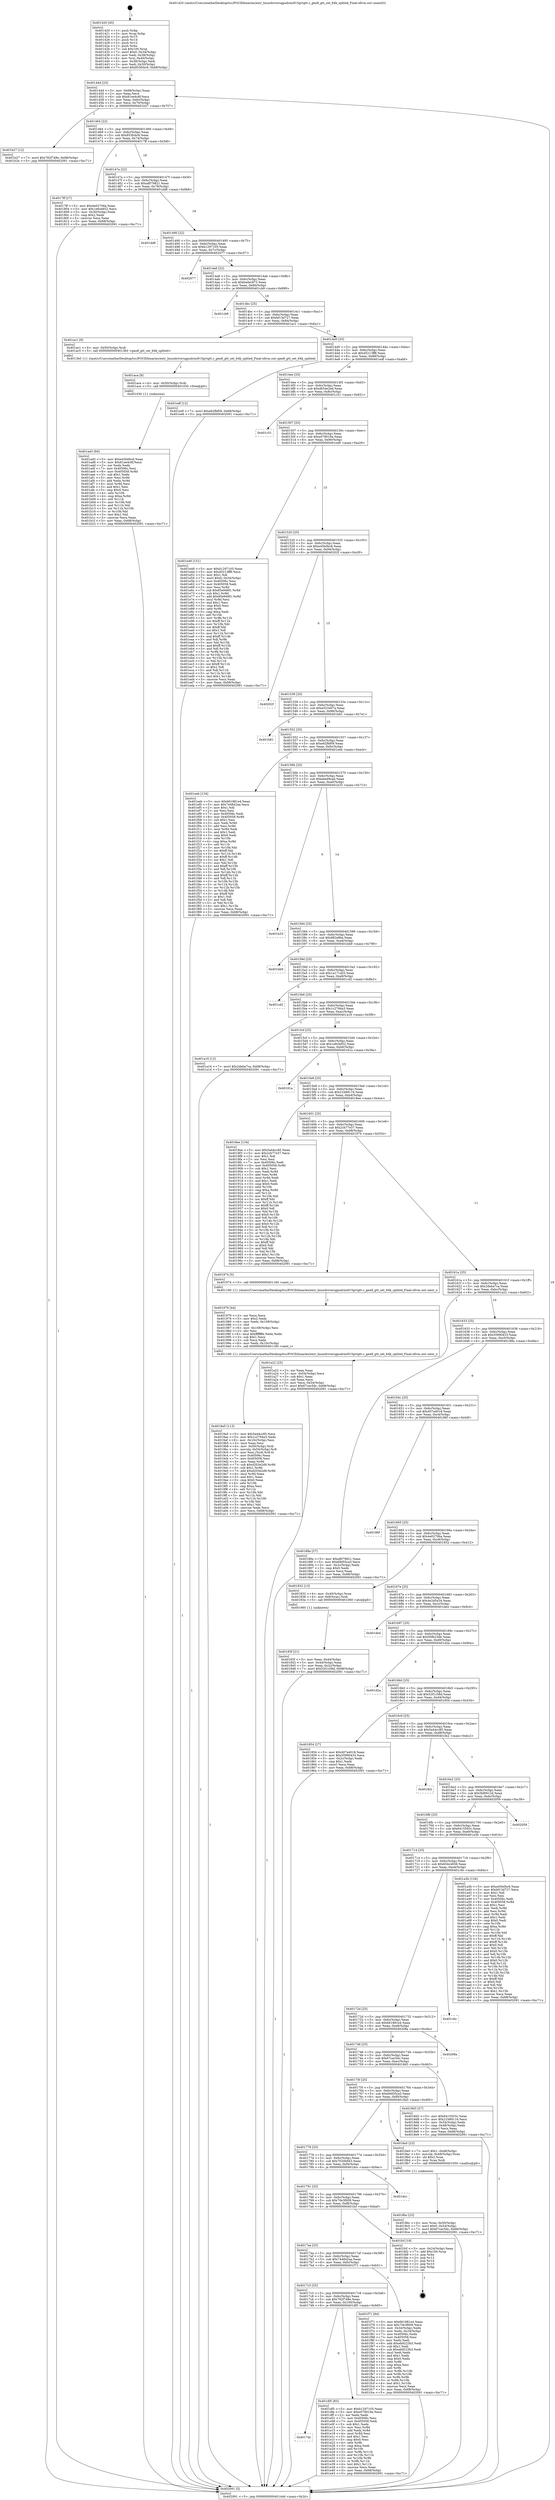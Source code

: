 digraph "0x401420" {
  label = "0x401420 (/mnt/c/Users/mathe/Desktop/tcc/POCII/binaries/extr_linuxdriversgpudrmi915gvtgtt.c_gen8_gtt_set_64k_splited_Final-ollvm.out::main(0))"
  labelloc = "t"
  node[shape=record]

  Entry [label="",width=0.3,height=0.3,shape=circle,fillcolor=black,style=filled]
  "0x40144d" [label="{
     0x40144d [23]\l
     | [instrs]\l
     &nbsp;&nbsp;0x40144d \<+3\>: mov -0x68(%rbp),%eax\l
     &nbsp;&nbsp;0x401450 \<+2\>: mov %eax,%ecx\l
     &nbsp;&nbsp;0x401452 \<+6\>: sub $0x81ee4c6f,%ecx\l
     &nbsp;&nbsp;0x401458 \<+3\>: mov %eax,-0x6c(%rbp)\l
     &nbsp;&nbsp;0x40145b \<+3\>: mov %ecx,-0x70(%rbp)\l
     &nbsp;&nbsp;0x40145e \<+6\>: je 0000000000401b27 \<main+0x707\>\l
  }"]
  "0x401b27" [label="{
     0x401b27 [12]\l
     | [instrs]\l
     &nbsp;&nbsp;0x401b27 \<+7\>: movl $0x792f748e,-0x68(%rbp)\l
     &nbsp;&nbsp;0x401b2e \<+5\>: jmp 0000000000402091 \<main+0xc71\>\l
  }"]
  "0x401464" [label="{
     0x401464 [22]\l
     | [instrs]\l
     &nbsp;&nbsp;0x401464 \<+5\>: jmp 0000000000401469 \<main+0x49\>\l
     &nbsp;&nbsp;0x401469 \<+3\>: mov -0x6c(%rbp),%eax\l
     &nbsp;&nbsp;0x40146c \<+5\>: sub $0x853fcbc9,%eax\l
     &nbsp;&nbsp;0x401471 \<+3\>: mov %eax,-0x74(%rbp)\l
     &nbsp;&nbsp;0x401474 \<+6\>: je 00000000004017ff \<main+0x3df\>\l
  }"]
  Exit [label="",width=0.3,height=0.3,shape=circle,fillcolor=black,style=filled,peripheries=2]
  "0x4017ff" [label="{
     0x4017ff [27]\l
     | [instrs]\l
     &nbsp;&nbsp;0x4017ff \<+5\>: mov $0x4e02706a,%eax\l
     &nbsp;&nbsp;0x401804 \<+5\>: mov $0x1e6cb652,%ecx\l
     &nbsp;&nbsp;0x401809 \<+3\>: mov -0x30(%rbp),%edx\l
     &nbsp;&nbsp;0x40180c \<+3\>: cmp $0x2,%edx\l
     &nbsp;&nbsp;0x40180f \<+3\>: cmovne %ecx,%eax\l
     &nbsp;&nbsp;0x401812 \<+3\>: mov %eax,-0x68(%rbp)\l
     &nbsp;&nbsp;0x401815 \<+5\>: jmp 0000000000402091 \<main+0xc71\>\l
  }"]
  "0x40147a" [label="{
     0x40147a [22]\l
     | [instrs]\l
     &nbsp;&nbsp;0x40147a \<+5\>: jmp 000000000040147f \<main+0x5f\>\l
     &nbsp;&nbsp;0x40147f \<+3\>: mov -0x6c(%rbp),%eax\l
     &nbsp;&nbsp;0x401482 \<+5\>: sub $0xaf079821,%eax\l
     &nbsp;&nbsp;0x401487 \<+3\>: mov %eax,-0x78(%rbp)\l
     &nbsp;&nbsp;0x40148a \<+6\>: je 0000000000401dd8 \<main+0x9b8\>\l
  }"]
  "0x402091" [label="{
     0x402091 [5]\l
     | [instrs]\l
     &nbsp;&nbsp;0x402091 \<+5\>: jmp 000000000040144d \<main+0x2d\>\l
  }"]
  "0x401420" [label="{
     0x401420 [45]\l
     | [instrs]\l
     &nbsp;&nbsp;0x401420 \<+1\>: push %rbp\l
     &nbsp;&nbsp;0x401421 \<+3\>: mov %rsp,%rbp\l
     &nbsp;&nbsp;0x401424 \<+2\>: push %r15\l
     &nbsp;&nbsp;0x401426 \<+2\>: push %r14\l
     &nbsp;&nbsp;0x401428 \<+2\>: push %r12\l
     &nbsp;&nbsp;0x40142a \<+1\>: push %rbx\l
     &nbsp;&nbsp;0x40142b \<+7\>: sub $0x100,%rsp\l
     &nbsp;&nbsp;0x401432 \<+7\>: movl $0x0,-0x34(%rbp)\l
     &nbsp;&nbsp;0x401439 \<+3\>: mov %edi,-0x38(%rbp)\l
     &nbsp;&nbsp;0x40143c \<+4\>: mov %rsi,-0x40(%rbp)\l
     &nbsp;&nbsp;0x401440 \<+3\>: mov -0x38(%rbp),%edi\l
     &nbsp;&nbsp;0x401443 \<+3\>: mov %edi,-0x30(%rbp)\l
     &nbsp;&nbsp;0x401446 \<+7\>: movl $0x853fcbc9,-0x68(%rbp)\l
  }"]
  "0x4017dc" [label="{
     0x4017dc\l
  }", style=dashed]
  "0x401dd8" [label="{
     0x401dd8\l
  }", style=dashed]
  "0x401490" [label="{
     0x401490 [22]\l
     | [instrs]\l
     &nbsp;&nbsp;0x401490 \<+5\>: jmp 0000000000401495 \<main+0x75\>\l
     &nbsp;&nbsp;0x401495 \<+3\>: mov -0x6c(%rbp),%eax\l
     &nbsp;&nbsp;0x401498 \<+5\>: sub $0xb1297105,%eax\l
     &nbsp;&nbsp;0x40149d \<+3\>: mov %eax,-0x7c(%rbp)\l
     &nbsp;&nbsp;0x4014a0 \<+6\>: je 0000000000402077 \<main+0xc57\>\l
  }"]
  "0x401df5" [label="{
     0x401df5 [83]\l
     | [instrs]\l
     &nbsp;&nbsp;0x401df5 \<+5\>: mov $0xb1297105,%eax\l
     &nbsp;&nbsp;0x401dfa \<+5\>: mov $0xe078019a,%ecx\l
     &nbsp;&nbsp;0x401dff \<+2\>: xor %edx,%edx\l
     &nbsp;&nbsp;0x401e01 \<+7\>: mov 0x40506c,%esi\l
     &nbsp;&nbsp;0x401e08 \<+7\>: mov 0x405058,%edi\l
     &nbsp;&nbsp;0x401e0f \<+3\>: sub $0x1,%edx\l
     &nbsp;&nbsp;0x401e12 \<+3\>: mov %esi,%r8d\l
     &nbsp;&nbsp;0x401e15 \<+3\>: add %edx,%r8d\l
     &nbsp;&nbsp;0x401e18 \<+4\>: imul %r8d,%esi\l
     &nbsp;&nbsp;0x401e1c \<+3\>: and $0x1,%esi\l
     &nbsp;&nbsp;0x401e1f \<+3\>: cmp $0x0,%esi\l
     &nbsp;&nbsp;0x401e22 \<+4\>: sete %r9b\l
     &nbsp;&nbsp;0x401e26 \<+3\>: cmp $0xa,%edi\l
     &nbsp;&nbsp;0x401e29 \<+4\>: setl %r10b\l
     &nbsp;&nbsp;0x401e2d \<+3\>: mov %r9b,%r11b\l
     &nbsp;&nbsp;0x401e30 \<+3\>: and %r10b,%r11b\l
     &nbsp;&nbsp;0x401e33 \<+3\>: xor %r10b,%r9b\l
     &nbsp;&nbsp;0x401e36 \<+3\>: or %r9b,%r11b\l
     &nbsp;&nbsp;0x401e39 \<+4\>: test $0x1,%r11b\l
     &nbsp;&nbsp;0x401e3d \<+3\>: cmovne %ecx,%eax\l
     &nbsp;&nbsp;0x401e40 \<+3\>: mov %eax,-0x68(%rbp)\l
     &nbsp;&nbsp;0x401e43 \<+5\>: jmp 0000000000402091 \<main+0xc71\>\l
  }"]
  "0x402077" [label="{
     0x402077\l
  }", style=dashed]
  "0x4014a6" [label="{
     0x4014a6 [22]\l
     | [instrs]\l
     &nbsp;&nbsp;0x4014a6 \<+5\>: jmp 00000000004014ab \<main+0x8b\>\l
     &nbsp;&nbsp;0x4014ab \<+3\>: mov -0x6c(%rbp),%eax\l
     &nbsp;&nbsp;0x4014ae \<+5\>: sub $0xbedec873,%eax\l
     &nbsp;&nbsp;0x4014b3 \<+3\>: mov %eax,-0x80(%rbp)\l
     &nbsp;&nbsp;0x4014b6 \<+6\>: je 0000000000401cb9 \<main+0x899\>\l
  }"]
  "0x4017c3" [label="{
     0x4017c3 [25]\l
     | [instrs]\l
     &nbsp;&nbsp;0x4017c3 \<+5\>: jmp 00000000004017c8 \<main+0x3a8\>\l
     &nbsp;&nbsp;0x4017c8 \<+3\>: mov -0x6c(%rbp),%eax\l
     &nbsp;&nbsp;0x4017cb \<+5\>: sub $0x792f748e,%eax\l
     &nbsp;&nbsp;0x4017d0 \<+6\>: mov %eax,-0x100(%rbp)\l
     &nbsp;&nbsp;0x4017d6 \<+6\>: je 0000000000401df5 \<main+0x9d5\>\l
  }"]
  "0x401cb9" [label="{
     0x401cb9\l
  }", style=dashed]
  "0x4014bc" [label="{
     0x4014bc [25]\l
     | [instrs]\l
     &nbsp;&nbsp;0x4014bc \<+5\>: jmp 00000000004014c1 \<main+0xa1\>\l
     &nbsp;&nbsp;0x4014c1 \<+3\>: mov -0x6c(%rbp),%eax\l
     &nbsp;&nbsp;0x4014c4 \<+5\>: sub $0xbf13d727,%eax\l
     &nbsp;&nbsp;0x4014c9 \<+6\>: mov %eax,-0x84(%rbp)\l
     &nbsp;&nbsp;0x4014cf \<+6\>: je 0000000000401ac1 \<main+0x6a1\>\l
  }"]
  "0x401f71" [label="{
     0x401f71 [94]\l
     | [instrs]\l
     &nbsp;&nbsp;0x401f71 \<+5\>: mov $0x661881e4,%eax\l
     &nbsp;&nbsp;0x401f76 \<+5\>: mov $0x70e3f009,%ecx\l
     &nbsp;&nbsp;0x401f7b \<+3\>: mov -0x34(%rbp),%edx\l
     &nbsp;&nbsp;0x401f7e \<+3\>: mov %edx,-0x24(%rbp)\l
     &nbsp;&nbsp;0x401f81 \<+7\>: mov 0x40506c,%edx\l
     &nbsp;&nbsp;0x401f88 \<+7\>: mov 0x405058,%esi\l
     &nbsp;&nbsp;0x401f8f \<+2\>: mov %edx,%edi\l
     &nbsp;&nbsp;0x401f91 \<+6\>: add $0xeb9223b3,%edi\l
     &nbsp;&nbsp;0x401f97 \<+3\>: sub $0x1,%edi\l
     &nbsp;&nbsp;0x401f9a \<+6\>: sub $0xeb9223b3,%edi\l
     &nbsp;&nbsp;0x401fa0 \<+3\>: imul %edi,%edx\l
     &nbsp;&nbsp;0x401fa3 \<+3\>: and $0x1,%edx\l
     &nbsp;&nbsp;0x401fa6 \<+3\>: cmp $0x0,%edx\l
     &nbsp;&nbsp;0x401fa9 \<+4\>: sete %r8b\l
     &nbsp;&nbsp;0x401fad \<+3\>: cmp $0xa,%esi\l
     &nbsp;&nbsp;0x401fb0 \<+4\>: setl %r9b\l
     &nbsp;&nbsp;0x401fb4 \<+3\>: mov %r8b,%r10b\l
     &nbsp;&nbsp;0x401fb7 \<+3\>: and %r9b,%r10b\l
     &nbsp;&nbsp;0x401fba \<+3\>: xor %r9b,%r8b\l
     &nbsp;&nbsp;0x401fbd \<+3\>: or %r8b,%r10b\l
     &nbsp;&nbsp;0x401fc0 \<+4\>: test $0x1,%r10b\l
     &nbsp;&nbsp;0x401fc4 \<+3\>: cmovne %ecx,%eax\l
     &nbsp;&nbsp;0x401fc7 \<+3\>: mov %eax,-0x68(%rbp)\l
     &nbsp;&nbsp;0x401fca \<+5\>: jmp 0000000000402091 \<main+0xc71\>\l
  }"]
  "0x401ac1" [label="{
     0x401ac1 [9]\l
     | [instrs]\l
     &nbsp;&nbsp;0x401ac1 \<+4\>: mov -0x50(%rbp),%rdi\l
     &nbsp;&nbsp;0x401ac5 \<+5\>: call 00000000004013b0 \<gen8_gtt_set_64k_splited\>\l
     | [calls]\l
     &nbsp;&nbsp;0x4013b0 \{1\} (/mnt/c/Users/mathe/Desktop/tcc/POCII/binaries/extr_linuxdriversgpudrmi915gvtgtt.c_gen8_gtt_set_64k_splited_Final-ollvm.out::gen8_gtt_set_64k_splited)\l
  }"]
  "0x4014d5" [label="{
     0x4014d5 [25]\l
     | [instrs]\l
     &nbsp;&nbsp;0x4014d5 \<+5\>: jmp 00000000004014da \<main+0xba\>\l
     &nbsp;&nbsp;0x4014da \<+3\>: mov -0x6c(%rbp),%eax\l
     &nbsp;&nbsp;0x4014dd \<+5\>: sub $0xd5213ff8,%eax\l
     &nbsp;&nbsp;0x4014e2 \<+6\>: mov %eax,-0x88(%rbp)\l
     &nbsp;&nbsp;0x4014e8 \<+6\>: je 0000000000401edf \<main+0xabf\>\l
  }"]
  "0x4017aa" [label="{
     0x4017aa [25]\l
     | [instrs]\l
     &nbsp;&nbsp;0x4017aa \<+5\>: jmp 00000000004017af \<main+0x38f\>\l
     &nbsp;&nbsp;0x4017af \<+3\>: mov -0x6c(%rbp),%eax\l
     &nbsp;&nbsp;0x4017b2 \<+5\>: sub $0x744842aa,%eax\l
     &nbsp;&nbsp;0x4017b7 \<+6\>: mov %eax,-0xfc(%rbp)\l
     &nbsp;&nbsp;0x4017bd \<+6\>: je 0000000000401f71 \<main+0xb51\>\l
  }"]
  "0x401edf" [label="{
     0x401edf [12]\l
     | [instrs]\l
     &nbsp;&nbsp;0x401edf \<+7\>: movl $0xe62fbf09,-0x68(%rbp)\l
     &nbsp;&nbsp;0x401ee6 \<+5\>: jmp 0000000000402091 \<main+0xc71\>\l
  }"]
  "0x4014ee" [label="{
     0x4014ee [25]\l
     | [instrs]\l
     &nbsp;&nbsp;0x4014ee \<+5\>: jmp 00000000004014f3 \<main+0xd3\>\l
     &nbsp;&nbsp;0x4014f3 \<+3\>: mov -0x6c(%rbp),%eax\l
     &nbsp;&nbsp;0x4014f6 \<+5\>: sub $0xd634e2ed,%eax\l
     &nbsp;&nbsp;0x4014fb \<+6\>: mov %eax,-0x8c(%rbp)\l
     &nbsp;&nbsp;0x401501 \<+6\>: je 0000000000401c51 \<main+0x831\>\l
  }"]
  "0x401fcf" [label="{
     0x401fcf [19]\l
     | [instrs]\l
     &nbsp;&nbsp;0x401fcf \<+3\>: mov -0x24(%rbp),%eax\l
     &nbsp;&nbsp;0x401fd2 \<+7\>: add $0x100,%rsp\l
     &nbsp;&nbsp;0x401fd9 \<+1\>: pop %rbx\l
     &nbsp;&nbsp;0x401fda \<+2\>: pop %r12\l
     &nbsp;&nbsp;0x401fdc \<+2\>: pop %r14\l
     &nbsp;&nbsp;0x401fde \<+2\>: pop %r15\l
     &nbsp;&nbsp;0x401fe0 \<+1\>: pop %rbp\l
     &nbsp;&nbsp;0x401fe1 \<+1\>: ret\l
  }"]
  "0x401c51" [label="{
     0x401c51\l
  }", style=dashed]
  "0x401507" [label="{
     0x401507 [25]\l
     | [instrs]\l
     &nbsp;&nbsp;0x401507 \<+5\>: jmp 000000000040150c \<main+0xec\>\l
     &nbsp;&nbsp;0x40150c \<+3\>: mov -0x6c(%rbp),%eax\l
     &nbsp;&nbsp;0x40150f \<+5\>: sub $0xe078019a,%eax\l
     &nbsp;&nbsp;0x401514 \<+6\>: mov %eax,-0x90(%rbp)\l
     &nbsp;&nbsp;0x40151a \<+6\>: je 0000000000401e48 \<main+0xa28\>\l
  }"]
  "0x401791" [label="{
     0x401791 [25]\l
     | [instrs]\l
     &nbsp;&nbsp;0x401791 \<+5\>: jmp 0000000000401796 \<main+0x376\>\l
     &nbsp;&nbsp;0x401796 \<+3\>: mov -0x6c(%rbp),%eax\l
     &nbsp;&nbsp;0x401799 \<+5\>: sub $0x70e3f009,%eax\l
     &nbsp;&nbsp;0x40179e \<+6\>: mov %eax,-0xf8(%rbp)\l
     &nbsp;&nbsp;0x4017a4 \<+6\>: je 0000000000401fcf \<main+0xbaf\>\l
  }"]
  "0x401e48" [label="{
     0x401e48 [151]\l
     | [instrs]\l
     &nbsp;&nbsp;0x401e48 \<+5\>: mov $0xb1297105,%eax\l
     &nbsp;&nbsp;0x401e4d \<+5\>: mov $0xd5213ff8,%ecx\l
     &nbsp;&nbsp;0x401e52 \<+2\>: mov $0x1,%dl\l
     &nbsp;&nbsp;0x401e54 \<+7\>: movl $0x0,-0x34(%rbp)\l
     &nbsp;&nbsp;0x401e5b \<+7\>: mov 0x40506c,%esi\l
     &nbsp;&nbsp;0x401e62 \<+7\>: mov 0x405058,%edi\l
     &nbsp;&nbsp;0x401e69 \<+3\>: mov %esi,%r8d\l
     &nbsp;&nbsp;0x401e6c \<+7\>: sub $0x85e949f1,%r8d\l
     &nbsp;&nbsp;0x401e73 \<+4\>: sub $0x1,%r8d\l
     &nbsp;&nbsp;0x401e77 \<+7\>: add $0x85e949f1,%r8d\l
     &nbsp;&nbsp;0x401e7e \<+4\>: imul %r8d,%esi\l
     &nbsp;&nbsp;0x401e82 \<+3\>: and $0x1,%esi\l
     &nbsp;&nbsp;0x401e85 \<+3\>: cmp $0x0,%esi\l
     &nbsp;&nbsp;0x401e88 \<+4\>: sete %r9b\l
     &nbsp;&nbsp;0x401e8c \<+3\>: cmp $0xa,%edi\l
     &nbsp;&nbsp;0x401e8f \<+4\>: setl %r10b\l
     &nbsp;&nbsp;0x401e93 \<+3\>: mov %r9b,%r11b\l
     &nbsp;&nbsp;0x401e96 \<+4\>: xor $0xff,%r11b\l
     &nbsp;&nbsp;0x401e9a \<+3\>: mov %r10b,%bl\l
     &nbsp;&nbsp;0x401e9d \<+3\>: xor $0xff,%bl\l
     &nbsp;&nbsp;0x401ea0 \<+3\>: xor $0x1,%dl\l
     &nbsp;&nbsp;0x401ea3 \<+3\>: mov %r11b,%r14b\l
     &nbsp;&nbsp;0x401ea6 \<+4\>: and $0xff,%r14b\l
     &nbsp;&nbsp;0x401eaa \<+3\>: and %dl,%r9b\l
     &nbsp;&nbsp;0x401ead \<+3\>: mov %bl,%r15b\l
     &nbsp;&nbsp;0x401eb0 \<+4\>: and $0xff,%r15b\l
     &nbsp;&nbsp;0x401eb4 \<+3\>: and %dl,%r10b\l
     &nbsp;&nbsp;0x401eb7 \<+3\>: or %r9b,%r14b\l
     &nbsp;&nbsp;0x401eba \<+3\>: or %r10b,%r15b\l
     &nbsp;&nbsp;0x401ebd \<+3\>: xor %r15b,%r14b\l
     &nbsp;&nbsp;0x401ec0 \<+3\>: or %bl,%r11b\l
     &nbsp;&nbsp;0x401ec3 \<+4\>: xor $0xff,%r11b\l
     &nbsp;&nbsp;0x401ec7 \<+3\>: or $0x1,%dl\l
     &nbsp;&nbsp;0x401eca \<+3\>: and %dl,%r11b\l
     &nbsp;&nbsp;0x401ecd \<+3\>: or %r11b,%r14b\l
     &nbsp;&nbsp;0x401ed0 \<+4\>: test $0x1,%r14b\l
     &nbsp;&nbsp;0x401ed4 \<+3\>: cmovne %ecx,%eax\l
     &nbsp;&nbsp;0x401ed7 \<+3\>: mov %eax,-0x68(%rbp)\l
     &nbsp;&nbsp;0x401eda \<+5\>: jmp 0000000000402091 \<main+0xc71\>\l
  }"]
  "0x401520" [label="{
     0x401520 [25]\l
     | [instrs]\l
     &nbsp;&nbsp;0x401520 \<+5\>: jmp 0000000000401525 \<main+0x105\>\l
     &nbsp;&nbsp;0x401525 \<+3\>: mov -0x6c(%rbp),%eax\l
     &nbsp;&nbsp;0x401528 \<+5\>: sub $0xe45b0bc6,%eax\l
     &nbsp;&nbsp;0x40152d \<+6\>: mov %eax,-0x94(%rbp)\l
     &nbsp;&nbsp;0x401533 \<+6\>: je 000000000040202f \<main+0xc0f\>\l
  }"]
  "0x401dcc" [label="{
     0x401dcc\l
  }", style=dashed]
  "0x40202f" [label="{
     0x40202f\l
  }", style=dashed]
  "0x401539" [label="{
     0x401539 [25]\l
     | [instrs]\l
     &nbsp;&nbsp;0x401539 \<+5\>: jmp 000000000040153e \<main+0x11e\>\l
     &nbsp;&nbsp;0x40153e \<+3\>: mov -0x6c(%rbp),%eax\l
     &nbsp;&nbsp;0x401541 \<+5\>: sub $0xe523407a,%eax\l
     &nbsp;&nbsp;0x401546 \<+6\>: mov %eax,-0x98(%rbp)\l
     &nbsp;&nbsp;0x40154c \<+6\>: je 0000000000401b61 \<main+0x741\>\l
  }"]
  "0x401ad3" [label="{
     0x401ad3 [84]\l
     | [instrs]\l
     &nbsp;&nbsp;0x401ad3 \<+5\>: mov $0xe45b0bc6,%eax\l
     &nbsp;&nbsp;0x401ad8 \<+5\>: mov $0x81ee4c6f,%ecx\l
     &nbsp;&nbsp;0x401add \<+2\>: xor %edx,%edx\l
     &nbsp;&nbsp;0x401adf \<+7\>: mov 0x40506c,%esi\l
     &nbsp;&nbsp;0x401ae6 \<+8\>: mov 0x405058,%r8d\l
     &nbsp;&nbsp;0x401aee \<+3\>: sub $0x1,%edx\l
     &nbsp;&nbsp;0x401af1 \<+3\>: mov %esi,%r9d\l
     &nbsp;&nbsp;0x401af4 \<+3\>: add %edx,%r9d\l
     &nbsp;&nbsp;0x401af7 \<+4\>: imul %r9d,%esi\l
     &nbsp;&nbsp;0x401afb \<+3\>: and $0x1,%esi\l
     &nbsp;&nbsp;0x401afe \<+3\>: cmp $0x0,%esi\l
     &nbsp;&nbsp;0x401b01 \<+4\>: sete %r10b\l
     &nbsp;&nbsp;0x401b05 \<+4\>: cmp $0xa,%r8d\l
     &nbsp;&nbsp;0x401b09 \<+4\>: setl %r11b\l
     &nbsp;&nbsp;0x401b0d \<+3\>: mov %r10b,%bl\l
     &nbsp;&nbsp;0x401b10 \<+3\>: and %r11b,%bl\l
     &nbsp;&nbsp;0x401b13 \<+3\>: xor %r11b,%r10b\l
     &nbsp;&nbsp;0x401b16 \<+3\>: or %r10b,%bl\l
     &nbsp;&nbsp;0x401b19 \<+3\>: test $0x1,%bl\l
     &nbsp;&nbsp;0x401b1c \<+3\>: cmovne %ecx,%eax\l
     &nbsp;&nbsp;0x401b1f \<+3\>: mov %eax,-0x68(%rbp)\l
     &nbsp;&nbsp;0x401b22 \<+5\>: jmp 0000000000402091 \<main+0xc71\>\l
  }"]
  "0x401b61" [label="{
     0x401b61\l
  }", style=dashed]
  "0x401552" [label="{
     0x401552 [25]\l
     | [instrs]\l
     &nbsp;&nbsp;0x401552 \<+5\>: jmp 0000000000401557 \<main+0x137\>\l
     &nbsp;&nbsp;0x401557 \<+3\>: mov -0x6c(%rbp),%eax\l
     &nbsp;&nbsp;0x40155a \<+5\>: sub $0xe62fbf09,%eax\l
     &nbsp;&nbsp;0x40155f \<+6\>: mov %eax,-0x9c(%rbp)\l
     &nbsp;&nbsp;0x401565 \<+6\>: je 0000000000401eeb \<main+0xacb\>\l
  }"]
  "0x401aca" [label="{
     0x401aca [9]\l
     | [instrs]\l
     &nbsp;&nbsp;0x401aca \<+4\>: mov -0x50(%rbp),%rdi\l
     &nbsp;&nbsp;0x401ace \<+5\>: call 0000000000401030 \<free@plt\>\l
     | [calls]\l
     &nbsp;&nbsp;0x401030 \{1\} (unknown)\l
  }"]
  "0x401eeb" [label="{
     0x401eeb [134]\l
     | [instrs]\l
     &nbsp;&nbsp;0x401eeb \<+5\>: mov $0x661881e4,%eax\l
     &nbsp;&nbsp;0x401ef0 \<+5\>: mov $0x744842aa,%ecx\l
     &nbsp;&nbsp;0x401ef5 \<+2\>: mov $0x1,%dl\l
     &nbsp;&nbsp;0x401ef7 \<+2\>: xor %esi,%esi\l
     &nbsp;&nbsp;0x401ef9 \<+7\>: mov 0x40506c,%edi\l
     &nbsp;&nbsp;0x401f00 \<+8\>: mov 0x405058,%r8d\l
     &nbsp;&nbsp;0x401f08 \<+3\>: sub $0x1,%esi\l
     &nbsp;&nbsp;0x401f0b \<+3\>: mov %edi,%r9d\l
     &nbsp;&nbsp;0x401f0e \<+3\>: add %esi,%r9d\l
     &nbsp;&nbsp;0x401f11 \<+4\>: imul %r9d,%edi\l
     &nbsp;&nbsp;0x401f15 \<+3\>: and $0x1,%edi\l
     &nbsp;&nbsp;0x401f18 \<+3\>: cmp $0x0,%edi\l
     &nbsp;&nbsp;0x401f1b \<+4\>: sete %r10b\l
     &nbsp;&nbsp;0x401f1f \<+4\>: cmp $0xa,%r8d\l
     &nbsp;&nbsp;0x401f23 \<+4\>: setl %r11b\l
     &nbsp;&nbsp;0x401f27 \<+3\>: mov %r10b,%bl\l
     &nbsp;&nbsp;0x401f2a \<+3\>: xor $0xff,%bl\l
     &nbsp;&nbsp;0x401f2d \<+3\>: mov %r11b,%r14b\l
     &nbsp;&nbsp;0x401f30 \<+4\>: xor $0xff,%r14b\l
     &nbsp;&nbsp;0x401f34 \<+3\>: xor $0x1,%dl\l
     &nbsp;&nbsp;0x401f37 \<+3\>: mov %bl,%r15b\l
     &nbsp;&nbsp;0x401f3a \<+4\>: and $0xff,%r15b\l
     &nbsp;&nbsp;0x401f3e \<+3\>: and %dl,%r10b\l
     &nbsp;&nbsp;0x401f41 \<+3\>: mov %r14b,%r12b\l
     &nbsp;&nbsp;0x401f44 \<+4\>: and $0xff,%r12b\l
     &nbsp;&nbsp;0x401f48 \<+3\>: and %dl,%r11b\l
     &nbsp;&nbsp;0x401f4b \<+3\>: or %r10b,%r15b\l
     &nbsp;&nbsp;0x401f4e \<+3\>: or %r11b,%r12b\l
     &nbsp;&nbsp;0x401f51 \<+3\>: xor %r12b,%r15b\l
     &nbsp;&nbsp;0x401f54 \<+3\>: or %r14b,%bl\l
     &nbsp;&nbsp;0x401f57 \<+3\>: xor $0xff,%bl\l
     &nbsp;&nbsp;0x401f5a \<+3\>: or $0x1,%dl\l
     &nbsp;&nbsp;0x401f5d \<+2\>: and %dl,%bl\l
     &nbsp;&nbsp;0x401f5f \<+3\>: or %bl,%r15b\l
     &nbsp;&nbsp;0x401f62 \<+4\>: test $0x1,%r15b\l
     &nbsp;&nbsp;0x401f66 \<+3\>: cmovne %ecx,%eax\l
     &nbsp;&nbsp;0x401f69 \<+3\>: mov %eax,-0x68(%rbp)\l
     &nbsp;&nbsp;0x401f6c \<+5\>: jmp 0000000000402091 \<main+0xc71\>\l
  }"]
  "0x40156b" [label="{
     0x40156b [25]\l
     | [instrs]\l
     &nbsp;&nbsp;0x40156b \<+5\>: jmp 0000000000401570 \<main+0x150\>\l
     &nbsp;&nbsp;0x401570 \<+3\>: mov -0x6c(%rbp),%eax\l
     &nbsp;&nbsp;0x401573 \<+5\>: sub $0xebe49cab,%eax\l
     &nbsp;&nbsp;0x401578 \<+6\>: mov %eax,-0xa0(%rbp)\l
     &nbsp;&nbsp;0x40157e \<+6\>: je 0000000000401b33 \<main+0x713\>\l
  }"]
  "0x4019a5" [label="{
     0x4019a5 [113]\l
     | [instrs]\l
     &nbsp;&nbsp;0x4019a5 \<+5\>: mov $0x5a44cc85,%ecx\l
     &nbsp;&nbsp;0x4019aa \<+5\>: mov $0x1c2794a3,%edx\l
     &nbsp;&nbsp;0x4019af \<+6\>: mov -0x10c(%rbp),%esi\l
     &nbsp;&nbsp;0x4019b5 \<+3\>: imul %eax,%esi\l
     &nbsp;&nbsp;0x4019b8 \<+4\>: mov -0x50(%rbp),%rdi\l
     &nbsp;&nbsp;0x4019bc \<+4\>: movslq -0x54(%rbp),%r8\l
     &nbsp;&nbsp;0x4019c0 \<+4\>: mov %esi,(%rdi,%r8,4)\l
     &nbsp;&nbsp;0x4019c4 \<+7\>: mov 0x40506c,%eax\l
     &nbsp;&nbsp;0x4019cb \<+7\>: mov 0x405058,%esi\l
     &nbsp;&nbsp;0x4019d2 \<+3\>: mov %eax,%r9d\l
     &nbsp;&nbsp;0x4019d5 \<+7\>: sub $0xd203e2d9,%r9d\l
     &nbsp;&nbsp;0x4019dc \<+4\>: sub $0x1,%r9d\l
     &nbsp;&nbsp;0x4019e0 \<+7\>: add $0xd203e2d9,%r9d\l
     &nbsp;&nbsp;0x4019e7 \<+4\>: imul %r9d,%eax\l
     &nbsp;&nbsp;0x4019eb \<+3\>: and $0x1,%eax\l
     &nbsp;&nbsp;0x4019ee \<+3\>: cmp $0x0,%eax\l
     &nbsp;&nbsp;0x4019f1 \<+4\>: sete %r10b\l
     &nbsp;&nbsp;0x4019f5 \<+3\>: cmp $0xa,%esi\l
     &nbsp;&nbsp;0x4019f8 \<+4\>: setl %r11b\l
     &nbsp;&nbsp;0x4019fc \<+3\>: mov %r10b,%bl\l
     &nbsp;&nbsp;0x4019ff \<+3\>: and %r11b,%bl\l
     &nbsp;&nbsp;0x401a02 \<+3\>: xor %r11b,%r10b\l
     &nbsp;&nbsp;0x401a05 \<+3\>: or %r10b,%bl\l
     &nbsp;&nbsp;0x401a08 \<+3\>: test $0x1,%bl\l
     &nbsp;&nbsp;0x401a0b \<+3\>: cmovne %edx,%ecx\l
     &nbsp;&nbsp;0x401a0e \<+3\>: mov %ecx,-0x68(%rbp)\l
     &nbsp;&nbsp;0x401a11 \<+5\>: jmp 0000000000402091 \<main+0xc71\>\l
  }"]
  "0x401b33" [label="{
     0x401b33\l
  }", style=dashed]
  "0x401584" [label="{
     0x401584 [25]\l
     | [instrs]\l
     &nbsp;&nbsp;0x401584 \<+5\>: jmp 0000000000401589 \<main+0x169\>\l
     &nbsp;&nbsp;0x401589 \<+3\>: mov -0x6c(%rbp),%eax\l
     &nbsp;&nbsp;0x40158c \<+5\>: sub $0x982e8ba,%eax\l
     &nbsp;&nbsp;0x401591 \<+6\>: mov %eax,-0xa4(%rbp)\l
     &nbsp;&nbsp;0x401597 \<+6\>: je 0000000000401bb9 \<main+0x799\>\l
  }"]
  "0x401979" [label="{
     0x401979 [44]\l
     | [instrs]\l
     &nbsp;&nbsp;0x401979 \<+2\>: xor %ecx,%ecx\l
     &nbsp;&nbsp;0x40197b \<+5\>: mov $0x2,%edx\l
     &nbsp;&nbsp;0x401980 \<+6\>: mov %edx,-0x108(%rbp)\l
     &nbsp;&nbsp;0x401986 \<+1\>: cltd\l
     &nbsp;&nbsp;0x401987 \<+6\>: mov -0x108(%rbp),%esi\l
     &nbsp;&nbsp;0x40198d \<+2\>: idiv %esi\l
     &nbsp;&nbsp;0x40198f \<+6\>: imul $0xfffffffe,%edx,%edx\l
     &nbsp;&nbsp;0x401995 \<+3\>: sub $0x1,%ecx\l
     &nbsp;&nbsp;0x401998 \<+2\>: sub %ecx,%edx\l
     &nbsp;&nbsp;0x40199a \<+6\>: mov %edx,-0x10c(%rbp)\l
     &nbsp;&nbsp;0x4019a0 \<+5\>: call 0000000000401160 \<next_i\>\l
     | [calls]\l
     &nbsp;&nbsp;0x401160 \{1\} (/mnt/c/Users/mathe/Desktop/tcc/POCII/binaries/extr_linuxdriversgpudrmi915gvtgtt.c_gen8_gtt_set_64k_splited_Final-ollvm.out::next_i)\l
  }"]
  "0x401bb9" [label="{
     0x401bb9\l
  }", style=dashed]
  "0x40159d" [label="{
     0x40159d [25]\l
     | [instrs]\l
     &nbsp;&nbsp;0x40159d \<+5\>: jmp 00000000004015a2 \<main+0x182\>\l
     &nbsp;&nbsp;0x4015a2 \<+3\>: mov -0x6c(%rbp),%eax\l
     &nbsp;&nbsp;0x4015a5 \<+5\>: sub $0x1a171a03,%eax\l
     &nbsp;&nbsp;0x4015aa \<+6\>: mov %eax,-0xa8(%rbp)\l
     &nbsp;&nbsp;0x4015b0 \<+6\>: je 0000000000401cd2 \<main+0x8b2\>\l
  }"]
  "0x4018bc" [label="{
     0x4018bc [23]\l
     | [instrs]\l
     &nbsp;&nbsp;0x4018bc \<+4\>: mov %rax,-0x50(%rbp)\l
     &nbsp;&nbsp;0x4018c0 \<+7\>: movl $0x0,-0x54(%rbp)\l
     &nbsp;&nbsp;0x4018c7 \<+7\>: movl $0x67cec5dc,-0x68(%rbp)\l
     &nbsp;&nbsp;0x4018ce \<+5\>: jmp 0000000000402091 \<main+0xc71\>\l
  }"]
  "0x401cd2" [label="{
     0x401cd2\l
  }", style=dashed]
  "0x4015b6" [label="{
     0x4015b6 [25]\l
     | [instrs]\l
     &nbsp;&nbsp;0x4015b6 \<+5\>: jmp 00000000004015bb \<main+0x19b\>\l
     &nbsp;&nbsp;0x4015bb \<+3\>: mov -0x6c(%rbp),%eax\l
     &nbsp;&nbsp;0x4015be \<+5\>: sub $0x1c2794a3,%eax\l
     &nbsp;&nbsp;0x4015c3 \<+6\>: mov %eax,-0xac(%rbp)\l
     &nbsp;&nbsp;0x4015c9 \<+6\>: je 0000000000401a16 \<main+0x5f6\>\l
  }"]
  "0x401778" [label="{
     0x401778 [25]\l
     | [instrs]\l
     &nbsp;&nbsp;0x401778 \<+5\>: jmp 000000000040177d \<main+0x35d\>\l
     &nbsp;&nbsp;0x40177d \<+3\>: mov -0x6c(%rbp),%eax\l
     &nbsp;&nbsp;0x401780 \<+5\>: sub $0x7020b943,%eax\l
     &nbsp;&nbsp;0x401785 \<+6\>: mov %eax,-0xf4(%rbp)\l
     &nbsp;&nbsp;0x40178b \<+6\>: je 0000000000401dcc \<main+0x9ac\>\l
  }"]
  "0x401a16" [label="{
     0x401a16 [12]\l
     | [instrs]\l
     &nbsp;&nbsp;0x401a16 \<+7\>: movl $0x2deba7ca,-0x68(%rbp)\l
     &nbsp;&nbsp;0x401a1d \<+5\>: jmp 0000000000402091 \<main+0xc71\>\l
  }"]
  "0x4015cf" [label="{
     0x4015cf [25]\l
     | [instrs]\l
     &nbsp;&nbsp;0x4015cf \<+5\>: jmp 00000000004015d4 \<main+0x1b4\>\l
     &nbsp;&nbsp;0x4015d4 \<+3\>: mov -0x6c(%rbp),%eax\l
     &nbsp;&nbsp;0x4015d7 \<+5\>: sub $0x1e6cb652,%eax\l
     &nbsp;&nbsp;0x4015dc \<+6\>: mov %eax,-0xb0(%rbp)\l
     &nbsp;&nbsp;0x4015e2 \<+6\>: je 000000000040181a \<main+0x3fa\>\l
  }"]
  "0x4018a5" [label="{
     0x4018a5 [23]\l
     | [instrs]\l
     &nbsp;&nbsp;0x4018a5 \<+7\>: movl $0x1,-0x48(%rbp)\l
     &nbsp;&nbsp;0x4018ac \<+4\>: movslq -0x48(%rbp),%rax\l
     &nbsp;&nbsp;0x4018b0 \<+4\>: shl $0x2,%rax\l
     &nbsp;&nbsp;0x4018b4 \<+3\>: mov %rax,%rdi\l
     &nbsp;&nbsp;0x4018b7 \<+5\>: call 0000000000401050 \<malloc@plt\>\l
     | [calls]\l
     &nbsp;&nbsp;0x401050 \{1\} (unknown)\l
  }"]
  "0x40181a" [label="{
     0x40181a\l
  }", style=dashed]
  "0x4015e8" [label="{
     0x4015e8 [25]\l
     | [instrs]\l
     &nbsp;&nbsp;0x4015e8 \<+5\>: jmp 00000000004015ed \<main+0x1cd\>\l
     &nbsp;&nbsp;0x4015ed \<+3\>: mov -0x6c(%rbp),%eax\l
     &nbsp;&nbsp;0x4015f0 \<+5\>: sub $0x21b89116,%eax\l
     &nbsp;&nbsp;0x4015f5 \<+6\>: mov %eax,-0xb4(%rbp)\l
     &nbsp;&nbsp;0x4015fb \<+6\>: je 00000000004018ee \<main+0x4ce\>\l
  }"]
  "0x40175f" [label="{
     0x40175f [25]\l
     | [instrs]\l
     &nbsp;&nbsp;0x40175f \<+5\>: jmp 0000000000401764 \<main+0x344\>\l
     &nbsp;&nbsp;0x401764 \<+3\>: mov -0x6c(%rbp),%eax\l
     &nbsp;&nbsp;0x401767 \<+5\>: sub $0x69d55ca3,%eax\l
     &nbsp;&nbsp;0x40176c \<+6\>: mov %eax,-0xf0(%rbp)\l
     &nbsp;&nbsp;0x401772 \<+6\>: je 00000000004018a5 \<main+0x485\>\l
  }"]
  "0x4018ee" [label="{
     0x4018ee [134]\l
     | [instrs]\l
     &nbsp;&nbsp;0x4018ee \<+5\>: mov $0x5a44cc85,%eax\l
     &nbsp;&nbsp;0x4018f3 \<+5\>: mov $0x2cb77e37,%ecx\l
     &nbsp;&nbsp;0x4018f8 \<+2\>: mov $0x1,%dl\l
     &nbsp;&nbsp;0x4018fa \<+2\>: xor %esi,%esi\l
     &nbsp;&nbsp;0x4018fc \<+7\>: mov 0x40506c,%edi\l
     &nbsp;&nbsp;0x401903 \<+8\>: mov 0x405058,%r8d\l
     &nbsp;&nbsp;0x40190b \<+3\>: sub $0x1,%esi\l
     &nbsp;&nbsp;0x40190e \<+3\>: mov %edi,%r9d\l
     &nbsp;&nbsp;0x401911 \<+3\>: add %esi,%r9d\l
     &nbsp;&nbsp;0x401914 \<+4\>: imul %r9d,%edi\l
     &nbsp;&nbsp;0x401918 \<+3\>: and $0x1,%edi\l
     &nbsp;&nbsp;0x40191b \<+3\>: cmp $0x0,%edi\l
     &nbsp;&nbsp;0x40191e \<+4\>: sete %r10b\l
     &nbsp;&nbsp;0x401922 \<+4\>: cmp $0xa,%r8d\l
     &nbsp;&nbsp;0x401926 \<+4\>: setl %r11b\l
     &nbsp;&nbsp;0x40192a \<+3\>: mov %r10b,%bl\l
     &nbsp;&nbsp;0x40192d \<+3\>: xor $0xff,%bl\l
     &nbsp;&nbsp;0x401930 \<+3\>: mov %r11b,%r14b\l
     &nbsp;&nbsp;0x401933 \<+4\>: xor $0xff,%r14b\l
     &nbsp;&nbsp;0x401937 \<+3\>: xor $0x0,%dl\l
     &nbsp;&nbsp;0x40193a \<+3\>: mov %bl,%r15b\l
     &nbsp;&nbsp;0x40193d \<+4\>: and $0x0,%r15b\l
     &nbsp;&nbsp;0x401941 \<+3\>: and %dl,%r10b\l
     &nbsp;&nbsp;0x401944 \<+3\>: mov %r14b,%r12b\l
     &nbsp;&nbsp;0x401947 \<+4\>: and $0x0,%r12b\l
     &nbsp;&nbsp;0x40194b \<+3\>: and %dl,%r11b\l
     &nbsp;&nbsp;0x40194e \<+3\>: or %r10b,%r15b\l
     &nbsp;&nbsp;0x401951 \<+3\>: or %r11b,%r12b\l
     &nbsp;&nbsp;0x401954 \<+3\>: xor %r12b,%r15b\l
     &nbsp;&nbsp;0x401957 \<+3\>: or %r14b,%bl\l
     &nbsp;&nbsp;0x40195a \<+3\>: xor $0xff,%bl\l
     &nbsp;&nbsp;0x40195d \<+3\>: or $0x0,%dl\l
     &nbsp;&nbsp;0x401960 \<+2\>: and %dl,%bl\l
     &nbsp;&nbsp;0x401962 \<+3\>: or %bl,%r15b\l
     &nbsp;&nbsp;0x401965 \<+4\>: test $0x1,%r15b\l
     &nbsp;&nbsp;0x401969 \<+3\>: cmovne %ecx,%eax\l
     &nbsp;&nbsp;0x40196c \<+3\>: mov %eax,-0x68(%rbp)\l
     &nbsp;&nbsp;0x40196f \<+5\>: jmp 0000000000402091 \<main+0xc71\>\l
  }"]
  "0x401601" [label="{
     0x401601 [25]\l
     | [instrs]\l
     &nbsp;&nbsp;0x401601 \<+5\>: jmp 0000000000401606 \<main+0x1e6\>\l
     &nbsp;&nbsp;0x401606 \<+3\>: mov -0x6c(%rbp),%eax\l
     &nbsp;&nbsp;0x401609 \<+5\>: sub $0x2cb77e37,%eax\l
     &nbsp;&nbsp;0x40160e \<+6\>: mov %eax,-0xb8(%rbp)\l
     &nbsp;&nbsp;0x401614 \<+6\>: je 0000000000401974 \<main+0x554\>\l
  }"]
  "0x4018d3" [label="{
     0x4018d3 [27]\l
     | [instrs]\l
     &nbsp;&nbsp;0x4018d3 \<+5\>: mov $0x6415503c,%eax\l
     &nbsp;&nbsp;0x4018d8 \<+5\>: mov $0x21b89116,%ecx\l
     &nbsp;&nbsp;0x4018dd \<+3\>: mov -0x54(%rbp),%edx\l
     &nbsp;&nbsp;0x4018e0 \<+3\>: cmp -0x48(%rbp),%edx\l
     &nbsp;&nbsp;0x4018e3 \<+3\>: cmovl %ecx,%eax\l
     &nbsp;&nbsp;0x4018e6 \<+3\>: mov %eax,-0x68(%rbp)\l
     &nbsp;&nbsp;0x4018e9 \<+5\>: jmp 0000000000402091 \<main+0xc71\>\l
  }"]
  "0x401974" [label="{
     0x401974 [5]\l
     | [instrs]\l
     &nbsp;&nbsp;0x401974 \<+5\>: call 0000000000401160 \<next_i\>\l
     | [calls]\l
     &nbsp;&nbsp;0x401160 \{1\} (/mnt/c/Users/mathe/Desktop/tcc/POCII/binaries/extr_linuxdriversgpudrmi915gvtgtt.c_gen8_gtt_set_64k_splited_Final-ollvm.out::next_i)\l
  }"]
  "0x40161a" [label="{
     0x40161a [25]\l
     | [instrs]\l
     &nbsp;&nbsp;0x40161a \<+5\>: jmp 000000000040161f \<main+0x1ff\>\l
     &nbsp;&nbsp;0x40161f \<+3\>: mov -0x6c(%rbp),%eax\l
     &nbsp;&nbsp;0x401622 \<+5\>: sub $0x2deba7ca,%eax\l
     &nbsp;&nbsp;0x401627 \<+6\>: mov %eax,-0xbc(%rbp)\l
     &nbsp;&nbsp;0x40162d \<+6\>: je 0000000000401a22 \<main+0x602\>\l
  }"]
  "0x401746" [label="{
     0x401746 [25]\l
     | [instrs]\l
     &nbsp;&nbsp;0x401746 \<+5\>: jmp 000000000040174b \<main+0x32b\>\l
     &nbsp;&nbsp;0x40174b \<+3\>: mov -0x6c(%rbp),%eax\l
     &nbsp;&nbsp;0x40174e \<+5\>: sub $0x67cec5dc,%eax\l
     &nbsp;&nbsp;0x401753 \<+6\>: mov %eax,-0xec(%rbp)\l
     &nbsp;&nbsp;0x401759 \<+6\>: je 00000000004018d3 \<main+0x4b3\>\l
  }"]
  "0x401a22" [label="{
     0x401a22 [25]\l
     | [instrs]\l
     &nbsp;&nbsp;0x401a22 \<+2\>: xor %eax,%eax\l
     &nbsp;&nbsp;0x401a24 \<+3\>: mov -0x54(%rbp),%ecx\l
     &nbsp;&nbsp;0x401a27 \<+3\>: sub $0x1,%eax\l
     &nbsp;&nbsp;0x401a2a \<+2\>: sub %eax,%ecx\l
     &nbsp;&nbsp;0x401a2c \<+3\>: mov %ecx,-0x54(%rbp)\l
     &nbsp;&nbsp;0x401a2f \<+7\>: movl $0x67cec5dc,-0x68(%rbp)\l
     &nbsp;&nbsp;0x401a36 \<+5\>: jmp 0000000000402091 \<main+0xc71\>\l
  }"]
  "0x401633" [label="{
     0x401633 [25]\l
     | [instrs]\l
     &nbsp;&nbsp;0x401633 \<+5\>: jmp 0000000000401638 \<main+0x218\>\l
     &nbsp;&nbsp;0x401638 \<+3\>: mov -0x6c(%rbp),%eax\l
     &nbsp;&nbsp;0x40163b \<+5\>: sub $0x35990433,%eax\l
     &nbsp;&nbsp;0x401640 \<+6\>: mov %eax,-0xc0(%rbp)\l
     &nbsp;&nbsp;0x401646 \<+6\>: je 000000000040188a \<main+0x46a\>\l
  }"]
  "0x40208a" [label="{
     0x40208a\l
  }", style=dashed]
  "0x40188a" [label="{
     0x40188a [27]\l
     | [instrs]\l
     &nbsp;&nbsp;0x40188a \<+5\>: mov $0xaf079821,%eax\l
     &nbsp;&nbsp;0x40188f \<+5\>: mov $0x69d55ca3,%ecx\l
     &nbsp;&nbsp;0x401894 \<+3\>: mov -0x2c(%rbp),%edx\l
     &nbsp;&nbsp;0x401897 \<+3\>: cmp $0x0,%edx\l
     &nbsp;&nbsp;0x40189a \<+3\>: cmove %ecx,%eax\l
     &nbsp;&nbsp;0x40189d \<+3\>: mov %eax,-0x68(%rbp)\l
     &nbsp;&nbsp;0x4018a0 \<+5\>: jmp 0000000000402091 \<main+0xc71\>\l
  }"]
  "0x40164c" [label="{
     0x40164c [25]\l
     | [instrs]\l
     &nbsp;&nbsp;0x40164c \<+5\>: jmp 0000000000401651 \<main+0x231\>\l
     &nbsp;&nbsp;0x401651 \<+3\>: mov -0x6c(%rbp),%eax\l
     &nbsp;&nbsp;0x401654 \<+5\>: sub $0x407a4018,%eax\l
     &nbsp;&nbsp;0x401659 \<+6\>: mov %eax,-0xc4(%rbp)\l
     &nbsp;&nbsp;0x40165f \<+6\>: je 000000000040186f \<main+0x44f\>\l
  }"]
  "0x40172d" [label="{
     0x40172d [25]\l
     | [instrs]\l
     &nbsp;&nbsp;0x40172d \<+5\>: jmp 0000000000401732 \<main+0x312\>\l
     &nbsp;&nbsp;0x401732 \<+3\>: mov -0x6c(%rbp),%eax\l
     &nbsp;&nbsp;0x401735 \<+5\>: sub $0x661881e4,%eax\l
     &nbsp;&nbsp;0x40173a \<+6\>: mov %eax,-0xe8(%rbp)\l
     &nbsp;&nbsp;0x401740 \<+6\>: je 000000000040208a \<main+0xc6a\>\l
  }"]
  "0x40186f" [label="{
     0x40186f\l
  }", style=dashed]
  "0x401665" [label="{
     0x401665 [25]\l
     | [instrs]\l
     &nbsp;&nbsp;0x401665 \<+5\>: jmp 000000000040166a \<main+0x24a\>\l
     &nbsp;&nbsp;0x40166a \<+3\>: mov -0x6c(%rbp),%eax\l
     &nbsp;&nbsp;0x40166d \<+5\>: sub $0x4e02706a,%eax\l
     &nbsp;&nbsp;0x401672 \<+6\>: mov %eax,-0xc8(%rbp)\l
     &nbsp;&nbsp;0x401678 \<+6\>: je 0000000000401832 \<main+0x412\>\l
  }"]
  "0x401c6c" [label="{
     0x401c6c\l
  }", style=dashed]
  "0x401832" [label="{
     0x401832 [13]\l
     | [instrs]\l
     &nbsp;&nbsp;0x401832 \<+4\>: mov -0x40(%rbp),%rax\l
     &nbsp;&nbsp;0x401836 \<+4\>: mov 0x8(%rax),%rdi\l
     &nbsp;&nbsp;0x40183a \<+5\>: call 0000000000401060 \<atoi@plt\>\l
     | [calls]\l
     &nbsp;&nbsp;0x401060 \{1\} (unknown)\l
  }"]
  "0x40167e" [label="{
     0x40167e [25]\l
     | [instrs]\l
     &nbsp;&nbsp;0x40167e \<+5\>: jmp 0000000000401683 \<main+0x263\>\l
     &nbsp;&nbsp;0x401683 \<+3\>: mov -0x6c(%rbp),%eax\l
     &nbsp;&nbsp;0x401686 \<+5\>: sub $0x4e2d5a34,%eax\l
     &nbsp;&nbsp;0x40168b \<+6\>: mov %eax,-0xcc(%rbp)\l
     &nbsp;&nbsp;0x401691 \<+6\>: je 0000000000401de4 \<main+0x9c4\>\l
  }"]
  "0x40183f" [label="{
     0x40183f [21]\l
     | [instrs]\l
     &nbsp;&nbsp;0x40183f \<+3\>: mov %eax,-0x44(%rbp)\l
     &nbsp;&nbsp;0x401842 \<+3\>: mov -0x44(%rbp),%eax\l
     &nbsp;&nbsp;0x401845 \<+3\>: mov %eax,-0x2c(%rbp)\l
     &nbsp;&nbsp;0x401848 \<+7\>: movl $0x52f1c58d,-0x68(%rbp)\l
     &nbsp;&nbsp;0x40184f \<+5\>: jmp 0000000000402091 \<main+0xc71\>\l
  }"]
  "0x401714" [label="{
     0x401714 [25]\l
     | [instrs]\l
     &nbsp;&nbsp;0x401714 \<+5\>: jmp 0000000000401719 \<main+0x2f9\>\l
     &nbsp;&nbsp;0x401719 \<+3\>: mov -0x6c(%rbp),%eax\l
     &nbsp;&nbsp;0x40171c \<+5\>: sub $0x654c4838,%eax\l
     &nbsp;&nbsp;0x401721 \<+6\>: mov %eax,-0xe4(%rbp)\l
     &nbsp;&nbsp;0x401727 \<+6\>: je 0000000000401c6c \<main+0x84c\>\l
  }"]
  "0x401de4" [label="{
     0x401de4\l
  }", style=dashed]
  "0x401697" [label="{
     0x401697 [25]\l
     | [instrs]\l
     &nbsp;&nbsp;0x401697 \<+5\>: jmp 000000000040169c \<main+0x27c\>\l
     &nbsp;&nbsp;0x40169c \<+3\>: mov -0x6c(%rbp),%eax\l
     &nbsp;&nbsp;0x40169f \<+5\>: sub $0x50fb23db,%eax\l
     &nbsp;&nbsp;0x4016a4 \<+6\>: mov %eax,-0xd0(%rbp)\l
     &nbsp;&nbsp;0x4016aa \<+6\>: je 0000000000401d2a \<main+0x90a\>\l
  }"]
  "0x401a3b" [label="{
     0x401a3b [134]\l
     | [instrs]\l
     &nbsp;&nbsp;0x401a3b \<+5\>: mov $0xe45b0bc6,%eax\l
     &nbsp;&nbsp;0x401a40 \<+5\>: mov $0xbf13d727,%ecx\l
     &nbsp;&nbsp;0x401a45 \<+2\>: mov $0x1,%dl\l
     &nbsp;&nbsp;0x401a47 \<+2\>: xor %esi,%esi\l
     &nbsp;&nbsp;0x401a49 \<+7\>: mov 0x40506c,%edi\l
     &nbsp;&nbsp;0x401a50 \<+8\>: mov 0x405058,%r8d\l
     &nbsp;&nbsp;0x401a58 \<+3\>: sub $0x1,%esi\l
     &nbsp;&nbsp;0x401a5b \<+3\>: mov %edi,%r9d\l
     &nbsp;&nbsp;0x401a5e \<+3\>: add %esi,%r9d\l
     &nbsp;&nbsp;0x401a61 \<+4\>: imul %r9d,%edi\l
     &nbsp;&nbsp;0x401a65 \<+3\>: and $0x1,%edi\l
     &nbsp;&nbsp;0x401a68 \<+3\>: cmp $0x0,%edi\l
     &nbsp;&nbsp;0x401a6b \<+4\>: sete %r10b\l
     &nbsp;&nbsp;0x401a6f \<+4\>: cmp $0xa,%r8d\l
     &nbsp;&nbsp;0x401a73 \<+4\>: setl %r11b\l
     &nbsp;&nbsp;0x401a77 \<+3\>: mov %r10b,%bl\l
     &nbsp;&nbsp;0x401a7a \<+3\>: xor $0xff,%bl\l
     &nbsp;&nbsp;0x401a7d \<+3\>: mov %r11b,%r14b\l
     &nbsp;&nbsp;0x401a80 \<+4\>: xor $0xff,%r14b\l
     &nbsp;&nbsp;0x401a84 \<+3\>: xor $0x0,%dl\l
     &nbsp;&nbsp;0x401a87 \<+3\>: mov %bl,%r15b\l
     &nbsp;&nbsp;0x401a8a \<+4\>: and $0x0,%r15b\l
     &nbsp;&nbsp;0x401a8e \<+3\>: and %dl,%r10b\l
     &nbsp;&nbsp;0x401a91 \<+3\>: mov %r14b,%r12b\l
     &nbsp;&nbsp;0x401a94 \<+4\>: and $0x0,%r12b\l
     &nbsp;&nbsp;0x401a98 \<+3\>: and %dl,%r11b\l
     &nbsp;&nbsp;0x401a9b \<+3\>: or %r10b,%r15b\l
     &nbsp;&nbsp;0x401a9e \<+3\>: or %r11b,%r12b\l
     &nbsp;&nbsp;0x401aa1 \<+3\>: xor %r12b,%r15b\l
     &nbsp;&nbsp;0x401aa4 \<+3\>: or %r14b,%bl\l
     &nbsp;&nbsp;0x401aa7 \<+3\>: xor $0xff,%bl\l
     &nbsp;&nbsp;0x401aaa \<+3\>: or $0x0,%dl\l
     &nbsp;&nbsp;0x401aad \<+2\>: and %dl,%bl\l
     &nbsp;&nbsp;0x401aaf \<+3\>: or %bl,%r15b\l
     &nbsp;&nbsp;0x401ab2 \<+4\>: test $0x1,%r15b\l
     &nbsp;&nbsp;0x401ab6 \<+3\>: cmovne %ecx,%eax\l
     &nbsp;&nbsp;0x401ab9 \<+3\>: mov %eax,-0x68(%rbp)\l
     &nbsp;&nbsp;0x401abc \<+5\>: jmp 0000000000402091 \<main+0xc71\>\l
  }"]
  "0x401d2a" [label="{
     0x401d2a\l
  }", style=dashed]
  "0x4016b0" [label="{
     0x4016b0 [25]\l
     | [instrs]\l
     &nbsp;&nbsp;0x4016b0 \<+5\>: jmp 00000000004016b5 \<main+0x295\>\l
     &nbsp;&nbsp;0x4016b5 \<+3\>: mov -0x6c(%rbp),%eax\l
     &nbsp;&nbsp;0x4016b8 \<+5\>: sub $0x52f1c58d,%eax\l
     &nbsp;&nbsp;0x4016bd \<+6\>: mov %eax,-0xd4(%rbp)\l
     &nbsp;&nbsp;0x4016c3 \<+6\>: je 0000000000401854 \<main+0x434\>\l
  }"]
  "0x4016fb" [label="{
     0x4016fb [25]\l
     | [instrs]\l
     &nbsp;&nbsp;0x4016fb \<+5\>: jmp 0000000000401700 \<main+0x2e0\>\l
     &nbsp;&nbsp;0x401700 \<+3\>: mov -0x6c(%rbp),%eax\l
     &nbsp;&nbsp;0x401703 \<+5\>: sub $0x6415503c,%eax\l
     &nbsp;&nbsp;0x401708 \<+6\>: mov %eax,-0xe0(%rbp)\l
     &nbsp;&nbsp;0x40170e \<+6\>: je 0000000000401a3b \<main+0x61b\>\l
  }"]
  "0x401854" [label="{
     0x401854 [27]\l
     | [instrs]\l
     &nbsp;&nbsp;0x401854 \<+5\>: mov $0x407a4018,%eax\l
     &nbsp;&nbsp;0x401859 \<+5\>: mov $0x35990433,%ecx\l
     &nbsp;&nbsp;0x40185e \<+3\>: mov -0x2c(%rbp),%edx\l
     &nbsp;&nbsp;0x401861 \<+3\>: cmp $0x1,%edx\l
     &nbsp;&nbsp;0x401864 \<+3\>: cmovl %ecx,%eax\l
     &nbsp;&nbsp;0x401867 \<+3\>: mov %eax,-0x68(%rbp)\l
     &nbsp;&nbsp;0x40186a \<+5\>: jmp 0000000000402091 \<main+0xc71\>\l
  }"]
  "0x4016c9" [label="{
     0x4016c9 [25]\l
     | [instrs]\l
     &nbsp;&nbsp;0x4016c9 \<+5\>: jmp 00000000004016ce \<main+0x2ae\>\l
     &nbsp;&nbsp;0x4016ce \<+3\>: mov -0x6c(%rbp),%eax\l
     &nbsp;&nbsp;0x4016d1 \<+5\>: sub $0x5a44cc85,%eax\l
     &nbsp;&nbsp;0x4016d6 \<+6\>: mov %eax,-0xd8(%rbp)\l
     &nbsp;&nbsp;0x4016dc \<+6\>: je 0000000000401fe2 \<main+0xbc2\>\l
  }"]
  "0x402059" [label="{
     0x402059\l
  }", style=dashed]
  "0x401fe2" [label="{
     0x401fe2\l
  }", style=dashed]
  "0x4016e2" [label="{
     0x4016e2 [25]\l
     | [instrs]\l
     &nbsp;&nbsp;0x4016e2 \<+5\>: jmp 00000000004016e7 \<main+0x2c7\>\l
     &nbsp;&nbsp;0x4016e7 \<+3\>: mov -0x6c(%rbp),%eax\l
     &nbsp;&nbsp;0x4016ea \<+5\>: sub $0x5bf0612d,%eax\l
     &nbsp;&nbsp;0x4016ef \<+6\>: mov %eax,-0xdc(%rbp)\l
     &nbsp;&nbsp;0x4016f5 \<+6\>: je 0000000000402059 \<main+0xc39\>\l
  }"]
  Entry -> "0x401420" [label=" 1"]
  "0x40144d" -> "0x401b27" [label=" 1"]
  "0x40144d" -> "0x401464" [label=" 19"]
  "0x401fcf" -> Exit [label=" 1"]
  "0x401464" -> "0x4017ff" [label=" 1"]
  "0x401464" -> "0x40147a" [label=" 18"]
  "0x4017ff" -> "0x402091" [label=" 1"]
  "0x401420" -> "0x40144d" [label=" 1"]
  "0x402091" -> "0x40144d" [label=" 19"]
  "0x401f71" -> "0x402091" [label=" 1"]
  "0x40147a" -> "0x401dd8" [label=" 0"]
  "0x40147a" -> "0x401490" [label=" 18"]
  "0x401eeb" -> "0x402091" [label=" 1"]
  "0x401490" -> "0x402077" [label=" 0"]
  "0x401490" -> "0x4014a6" [label=" 18"]
  "0x401edf" -> "0x402091" [label=" 1"]
  "0x4014a6" -> "0x401cb9" [label=" 0"]
  "0x4014a6" -> "0x4014bc" [label=" 18"]
  "0x401df5" -> "0x402091" [label=" 1"]
  "0x4014bc" -> "0x401ac1" [label=" 1"]
  "0x4014bc" -> "0x4014d5" [label=" 17"]
  "0x4017c3" -> "0x4017dc" [label=" 0"]
  "0x4014d5" -> "0x401edf" [label=" 1"]
  "0x4014d5" -> "0x4014ee" [label=" 16"]
  "0x401e48" -> "0x402091" [label=" 1"]
  "0x4014ee" -> "0x401c51" [label=" 0"]
  "0x4014ee" -> "0x401507" [label=" 16"]
  "0x4017aa" -> "0x4017c3" [label=" 1"]
  "0x401507" -> "0x401e48" [label=" 1"]
  "0x401507" -> "0x401520" [label=" 15"]
  "0x4017c3" -> "0x401df5" [label=" 1"]
  "0x401520" -> "0x40202f" [label=" 0"]
  "0x401520" -> "0x401539" [label=" 15"]
  "0x401791" -> "0x4017aa" [label=" 2"]
  "0x401539" -> "0x401b61" [label=" 0"]
  "0x401539" -> "0x401552" [label=" 15"]
  "0x4017aa" -> "0x401f71" [label=" 1"]
  "0x401552" -> "0x401eeb" [label=" 1"]
  "0x401552" -> "0x40156b" [label=" 14"]
  "0x401778" -> "0x401791" [label=" 3"]
  "0x40156b" -> "0x401b33" [label=" 0"]
  "0x40156b" -> "0x401584" [label=" 14"]
  "0x401778" -> "0x401dcc" [label=" 0"]
  "0x401584" -> "0x401bb9" [label=" 0"]
  "0x401584" -> "0x40159d" [label=" 14"]
  "0x401791" -> "0x401fcf" [label=" 1"]
  "0x40159d" -> "0x401cd2" [label=" 0"]
  "0x40159d" -> "0x4015b6" [label=" 14"]
  "0x401b27" -> "0x402091" [label=" 1"]
  "0x4015b6" -> "0x401a16" [label=" 1"]
  "0x4015b6" -> "0x4015cf" [label=" 13"]
  "0x401ad3" -> "0x402091" [label=" 1"]
  "0x4015cf" -> "0x40181a" [label=" 0"]
  "0x4015cf" -> "0x4015e8" [label=" 13"]
  "0x401aca" -> "0x401ad3" [label=" 1"]
  "0x4015e8" -> "0x4018ee" [label=" 1"]
  "0x4015e8" -> "0x401601" [label=" 12"]
  "0x401a3b" -> "0x402091" [label=" 1"]
  "0x401601" -> "0x401974" [label=" 1"]
  "0x401601" -> "0x40161a" [label=" 11"]
  "0x401a22" -> "0x402091" [label=" 1"]
  "0x40161a" -> "0x401a22" [label=" 1"]
  "0x40161a" -> "0x401633" [label=" 10"]
  "0x4019a5" -> "0x402091" [label=" 1"]
  "0x401633" -> "0x40188a" [label=" 1"]
  "0x401633" -> "0x40164c" [label=" 9"]
  "0x401979" -> "0x4019a5" [label=" 1"]
  "0x40164c" -> "0x40186f" [label=" 0"]
  "0x40164c" -> "0x401665" [label=" 9"]
  "0x4018ee" -> "0x402091" [label=" 1"]
  "0x401665" -> "0x401832" [label=" 1"]
  "0x401665" -> "0x40167e" [label=" 8"]
  "0x401832" -> "0x40183f" [label=" 1"]
  "0x40183f" -> "0x402091" [label=" 1"]
  "0x4018d3" -> "0x402091" [label=" 2"]
  "0x40167e" -> "0x401de4" [label=" 0"]
  "0x40167e" -> "0x401697" [label=" 8"]
  "0x4018a5" -> "0x4018bc" [label=" 1"]
  "0x401697" -> "0x401d2a" [label=" 0"]
  "0x401697" -> "0x4016b0" [label=" 8"]
  "0x40175f" -> "0x401778" [label=" 3"]
  "0x4016b0" -> "0x401854" [label=" 1"]
  "0x4016b0" -> "0x4016c9" [label=" 7"]
  "0x401854" -> "0x402091" [label=" 1"]
  "0x40188a" -> "0x402091" [label=" 1"]
  "0x401ac1" -> "0x401aca" [label=" 1"]
  "0x4016c9" -> "0x401fe2" [label=" 0"]
  "0x4016c9" -> "0x4016e2" [label=" 7"]
  "0x401746" -> "0x40175f" [label=" 4"]
  "0x4016e2" -> "0x402059" [label=" 0"]
  "0x4016e2" -> "0x4016fb" [label=" 7"]
  "0x40175f" -> "0x4018a5" [label=" 1"]
  "0x4016fb" -> "0x401a3b" [label=" 1"]
  "0x4016fb" -> "0x401714" [label=" 6"]
  "0x4018bc" -> "0x402091" [label=" 1"]
  "0x401714" -> "0x401c6c" [label=" 0"]
  "0x401714" -> "0x40172d" [label=" 6"]
  "0x401974" -> "0x401979" [label=" 1"]
  "0x40172d" -> "0x40208a" [label=" 0"]
  "0x40172d" -> "0x401746" [label=" 6"]
  "0x401a16" -> "0x402091" [label=" 1"]
  "0x401746" -> "0x4018d3" [label=" 2"]
}
